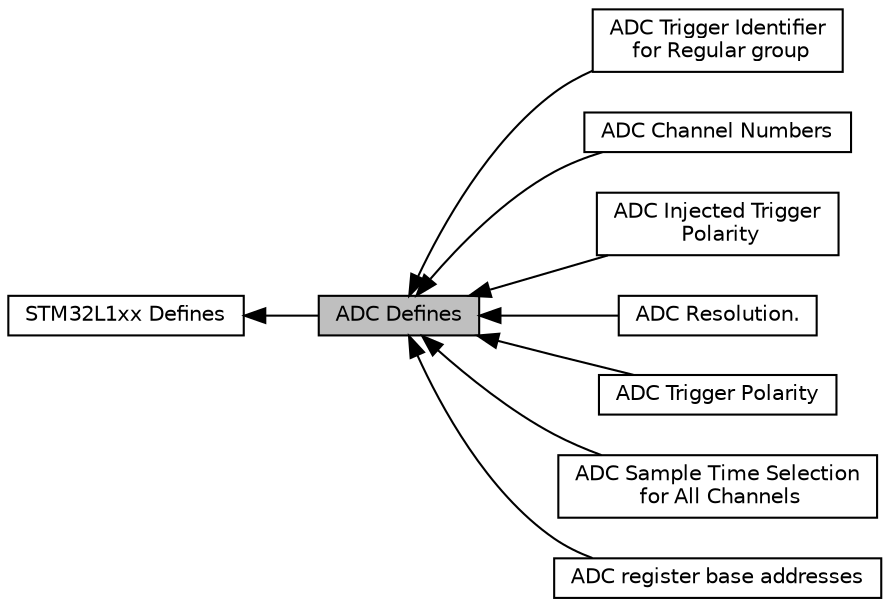 digraph "ADC Defines"
{
  edge [fontname="Helvetica",fontsize="10",labelfontname="Helvetica",labelfontsize="10"];
  node [fontname="Helvetica",fontsize="10",shape=record];
  rankdir=LR;
  Node4 [label="ADC Trigger Identifier\l for Regular group",height=0.2,width=0.4,color="black", fillcolor="white", style="filled",URL="$group__adc__trigger__regular.html"];
  Node8 [label="ADC Channel Numbers",height=0.2,width=0.4,color="black", fillcolor="white", style="filled",URL="$group__adc__channel.html"];
  Node5 [label="ADC Injected Trigger\l Polarity",height=0.2,width=0.4,color="black", fillcolor="white", style="filled",URL="$group__adc__trigger__polarity__injected.html"];
  Node2 [label="ADC Resolution.",height=0.2,width=0.4,color="black", fillcolor="white", style="filled",URL="$group__adc__cr1__res.html"];
  Node3 [label="ADC Trigger Polarity",height=0.2,width=0.4,color="black", fillcolor="white", style="filled",URL="$group__adc__trigger__polarity__regular.html"];
  Node6 [label="ADC Sample Time Selection\l for All Channels",height=0.2,width=0.4,color="black", fillcolor="white", style="filled",URL="$group__adc__sample__rg.html"];
  Node1 [label="STM32L1xx Defines",height=0.2,width=0.4,color="black", fillcolor="white", style="filled",URL="$group__STM32L1xx__defines.html",tooltip="Defined Constants and Types for the STM32L1xx series. "];
  Node0 [label="ADC Defines",height=0.2,width=0.4,color="black", fillcolor="grey75", style="filled", fontcolor="black"];
  Node7 [label="ADC register base addresses",height=0.2,width=0.4,color="black", fillcolor="white", style="filled",URL="$group__adc__reg__base.html"];
  Node1->Node0 [shape=plaintext, dir="back", style="solid"];
  Node0->Node2 [shape=plaintext, dir="back", style="solid"];
  Node0->Node3 [shape=plaintext, dir="back", style="solid"];
  Node0->Node4 [shape=plaintext, dir="back", style="solid"];
  Node0->Node5 [shape=plaintext, dir="back", style="solid"];
  Node0->Node6 [shape=plaintext, dir="back", style="solid"];
  Node0->Node7 [shape=plaintext, dir="back", style="solid"];
  Node0->Node8 [shape=plaintext, dir="back", style="solid"];
}
